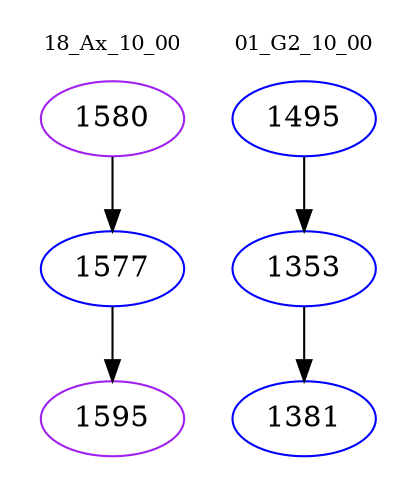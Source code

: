 digraph{
subgraph cluster_0 {
color = white
label = "18_Ax_10_00";
fontsize=10;
T0_1580 [label="1580", color="purple"]
T0_1580 -> T0_1577 [color="black"]
T0_1577 [label="1577", color="blue"]
T0_1577 -> T0_1595 [color="black"]
T0_1595 [label="1595", color="purple"]
}
subgraph cluster_1 {
color = white
label = "01_G2_10_00";
fontsize=10;
T1_1495 [label="1495", color="blue"]
T1_1495 -> T1_1353 [color="black"]
T1_1353 [label="1353", color="blue"]
T1_1353 -> T1_1381 [color="black"]
T1_1381 [label="1381", color="blue"]
}
}
